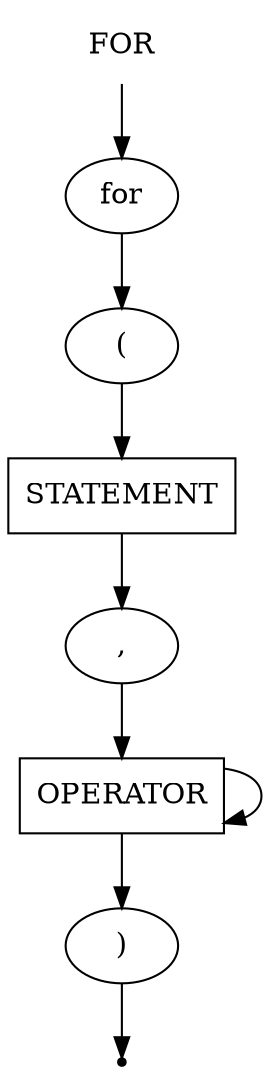 digraph FOR{
    start [label=FOR shape=plaintext]
    for [label=for shape=oval]
    statement [label=STATEMENT shape=box]
    oper [label=OPERATOR shape=box]
    open [label="(" shape=oval]
    comma [label="," shape=oval]
    close [label=")" shape=oval]
    end [label="" shape=point]

    start -> for
    for -> open
    open -> statement
    statement -> comma
    comma -> oper
    oper -> oper
    oper -> close
    close -> end
}
